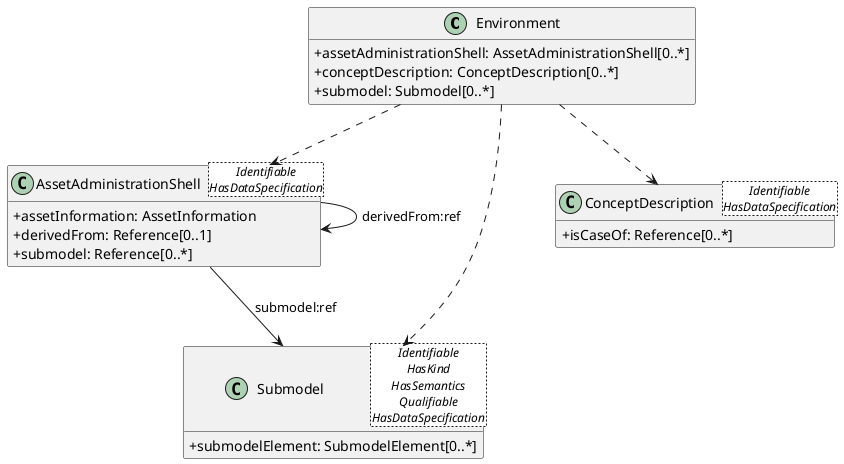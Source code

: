 @startuml
skinparam classAttributeIconSize 0
hide methods

class Environment {
  +assetAdministrationShell: AssetAdministrationShell[0..*] 
  +conceptDescription: ConceptDescription[0..*] 
  +submodel: Submodel[0..*] 
}
class AssetAdministrationShell<Identifiable\nHasDataSpecification> {
  +assetInformation: AssetInformation 
  +derivedFrom: Reference[0..1] 
  +submodel: Reference[0..*] 
}
class Submodel<Identifiable\nHasKind\nHasSemantics\nQualifiable\nHasDataSpecification> {
  +submodelElement: SubmodelElement[0..*] 
}
class ConceptDescription<Identifiable\nHasDataSpecification> {
  +isCaseOf: Reference[0..*] 
}
Environment ..> AssetAdministrationShell
Environment ..> Submodel
Environment ..> ConceptDescription
AssetAdministrationShell --> Submodel : submodel:ref
AssetAdministrationShell --> AssetAdministrationShell : derivedFrom:ref
@enduml